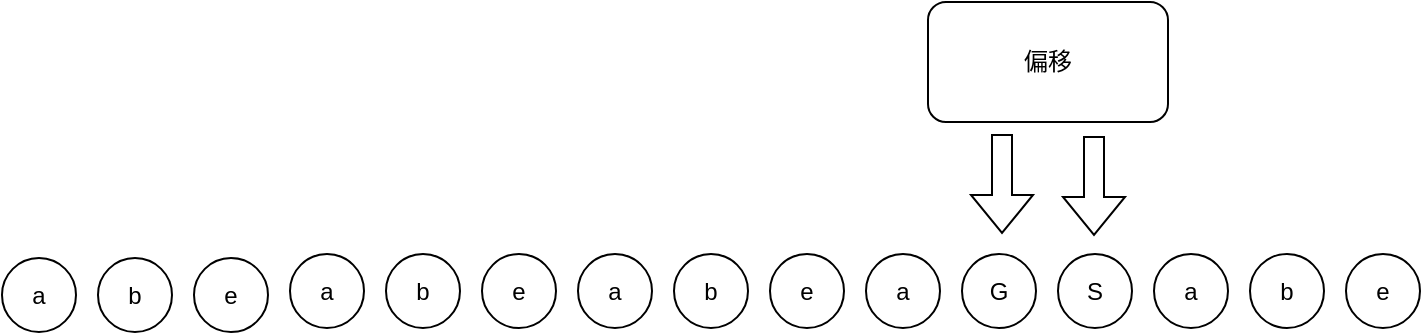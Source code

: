 <mxfile version="22.1.5" type="github">
  <diagram name="第 1 页" id="2R2rVcs6q0Jt8rsSX9Mg">
    <mxGraphModel dx="1434" dy="789" grid="0" gridSize="10" guides="1" tooltips="1" connect="1" arrows="1" fold="1" page="1" pageScale="1" pageWidth="1200" pageHeight="1920" math="0" shadow="0">
      <root>
        <mxCell id="0" />
        <mxCell id="1" parent="0" />
        <mxCell id="gsePQzeuOMIXIta1b1gM-1" value="a" style="ellipse;whiteSpace=wrap;html=1;aspect=fixed;" vertex="1" parent="1">
          <mxGeometry x="114" y="341" width="37" height="37" as="geometry" />
        </mxCell>
        <mxCell id="gsePQzeuOMIXIta1b1gM-2" value="b" style="ellipse;whiteSpace=wrap;html=1;aspect=fixed;" vertex="1" parent="1">
          <mxGeometry x="162" y="341" width="37" height="37" as="geometry" />
        </mxCell>
        <mxCell id="gsePQzeuOMIXIta1b1gM-3" value="e" style="ellipse;whiteSpace=wrap;html=1;aspect=fixed;" vertex="1" parent="1">
          <mxGeometry x="210" y="341" width="37" height="37" as="geometry" />
        </mxCell>
        <mxCell id="gsePQzeuOMIXIta1b1gM-4" value="a" style="ellipse;whiteSpace=wrap;html=1;aspect=fixed;" vertex="1" parent="1">
          <mxGeometry x="258" y="339" width="37" height="37" as="geometry" />
        </mxCell>
        <mxCell id="gsePQzeuOMIXIta1b1gM-5" value="b" style="ellipse;whiteSpace=wrap;html=1;aspect=fixed;" vertex="1" parent="1">
          <mxGeometry x="306" y="339" width="37" height="37" as="geometry" />
        </mxCell>
        <mxCell id="gsePQzeuOMIXIta1b1gM-6" value="e" style="ellipse;whiteSpace=wrap;html=1;aspect=fixed;" vertex="1" parent="1">
          <mxGeometry x="354" y="339" width="37" height="37" as="geometry" />
        </mxCell>
        <mxCell id="gsePQzeuOMIXIta1b1gM-7" value="a" style="ellipse;whiteSpace=wrap;html=1;aspect=fixed;" vertex="1" parent="1">
          <mxGeometry x="402" y="339" width="37" height="37" as="geometry" />
        </mxCell>
        <mxCell id="gsePQzeuOMIXIta1b1gM-8" value="b" style="ellipse;whiteSpace=wrap;html=1;aspect=fixed;" vertex="1" parent="1">
          <mxGeometry x="450" y="339" width="37" height="37" as="geometry" />
        </mxCell>
        <mxCell id="gsePQzeuOMIXIta1b1gM-9" value="e" style="ellipse;whiteSpace=wrap;html=1;aspect=fixed;" vertex="1" parent="1">
          <mxGeometry x="498" y="339" width="37" height="37" as="geometry" />
        </mxCell>
        <mxCell id="gsePQzeuOMIXIta1b1gM-10" value="a" style="ellipse;whiteSpace=wrap;html=1;aspect=fixed;" vertex="1" parent="1">
          <mxGeometry x="546" y="339" width="37" height="37" as="geometry" />
        </mxCell>
        <mxCell id="gsePQzeuOMIXIta1b1gM-11" value="G" style="ellipse;whiteSpace=wrap;html=1;aspect=fixed;" vertex="1" parent="1">
          <mxGeometry x="594" y="339" width="37" height="37" as="geometry" />
        </mxCell>
        <mxCell id="gsePQzeuOMIXIta1b1gM-12" value="S" style="ellipse;whiteSpace=wrap;html=1;aspect=fixed;" vertex="1" parent="1">
          <mxGeometry x="642" y="339" width="37" height="37" as="geometry" />
        </mxCell>
        <mxCell id="gsePQzeuOMIXIta1b1gM-14" value="a" style="ellipse;whiteSpace=wrap;html=1;aspect=fixed;" vertex="1" parent="1">
          <mxGeometry x="690" y="339" width="37" height="37" as="geometry" />
        </mxCell>
        <mxCell id="gsePQzeuOMIXIta1b1gM-15" value="b" style="ellipse;whiteSpace=wrap;html=1;aspect=fixed;" vertex="1" parent="1">
          <mxGeometry x="738" y="339" width="37" height="37" as="geometry" />
        </mxCell>
        <mxCell id="gsePQzeuOMIXIta1b1gM-16" value="e" style="ellipse;whiteSpace=wrap;html=1;aspect=fixed;" vertex="1" parent="1">
          <mxGeometry x="786" y="339" width="37" height="37" as="geometry" />
        </mxCell>
        <mxCell id="gsePQzeuOMIXIta1b1gM-17" value="" style="shape=flexArrow;endArrow=classic;html=1;rounded=0;" edge="1" parent="1">
          <mxGeometry width="50" height="50" relative="1" as="geometry">
            <mxPoint x="614" y="279" as="sourcePoint" />
            <mxPoint x="614" y="329" as="targetPoint" />
          </mxGeometry>
        </mxCell>
        <mxCell id="gsePQzeuOMIXIta1b1gM-18" value="" style="shape=flexArrow;endArrow=classic;html=1;rounded=0;" edge="1" parent="1">
          <mxGeometry width="50" height="50" relative="1" as="geometry">
            <mxPoint x="660" y="280" as="sourcePoint" />
            <mxPoint x="660" y="330" as="targetPoint" />
          </mxGeometry>
        </mxCell>
        <mxCell id="gsePQzeuOMIXIta1b1gM-19" value="偏移" style="rounded=1;whiteSpace=wrap;html=1;" vertex="1" parent="1">
          <mxGeometry x="577" y="213" width="120" height="60" as="geometry" />
        </mxCell>
      </root>
    </mxGraphModel>
  </diagram>
</mxfile>
